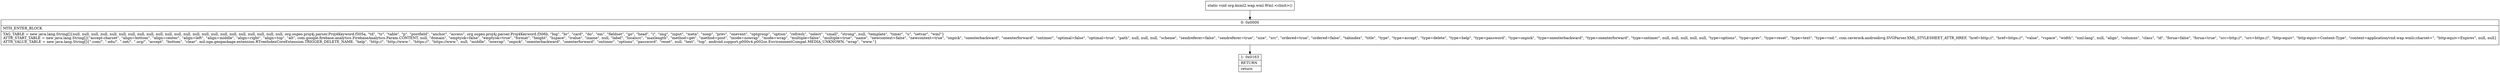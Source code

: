 digraph "CFG fororg.kxml2.wap.wml.Wml.\<clinit\>()V" {
Node_0 [shape=record,label="{0\:\ 0x0000|MTH_ENTER_BLOCK\l|TAG_TABLE = new java.lang.String[]\{null, null, null, null, null, null, null, null, null, null, null, null, null, null, null, null, null, null, null, null, null, null, null, org.osgeo.proj4j.parser.Proj4Keyword.f305a, \"td\", \"tr\", \"table\", \"p\", \"postfield\", \"anchor\", \"access\", org.osgeo.proj4j.parser.Proj4Keyword.f306b, \"big\", \"br\", \"card\", \"do\", \"em\", \"fieldset\", \"go\", \"head\", \"i\", \"img\", \"input\", \"meta\", \"noop\", \"prev\", \"onevent\", \"optgroup\", \"option\", \"refresh\", \"select\", \"small\", \"strong\", null, \"template\", \"timer\", \"u\", \"setvar\", \"wml\"\}\lATTR_START_TABLE = new java.lang.String[]\{\"accept\-charset\", \"align=bottom\", \"align=center\", \"align=left\", \"align=middle\", \"align=right\", \"align=top\", \"alt\", com.google.firebase.analytics.FirebaseAnalytics.Param.CONTENT, null, \"domain\", \"emptyok=false\", \"emptyok=true\", \"format\", \"height\", \"hspace\", \"ivalue\", \"iname\", null, \"label\", \"localsrc\", \"maxlength\", \"method=get\", \"method=post\", \"mode=nowrap\", \"mode=wrap\", \"multiple=false\", \"multiple=true\", \"name\", \"newcontext=false\", \"newcontext=true\", \"onpick\", \"onenterbackward\", \"onenterforward\", \"ontimer\", \"optimal=false\", \"optimal=true\", \"path\", null, null, null, \"scheme\", \"sendreferer=false\", \"sendreferer=true\", \"size\", \"src\", \"ordered=true\", \"ordered=false\", \"tabindex\", \"title\", \"type\", \"type=accept\", \"type=delete\", \"type=help\", \"type=password\", \"type=onpick\", \"type=onenterbackward\", \"type=onenterforward\", \"type=ontimer\", null, null, null, null, null, \"type=options\", \"type=prev\", \"type=reset\", \"type=text\", \"type=vnd.\", com.caverock.androidsvg.SVGParser.XML_STYLESHEET_ATTR_HREF, \"href=http:\/\/\", \"href=https:\/\/\", \"value\", \"vspace\", \"width\", \"xml:lang\", null, \"align\", \"columns\", \"class\", \"id\", \"forua=false\", \"forua=true\", \"src=http:\/\/\", \"src=https:\/\/\", \"http\-equiv\", \"http\-equiv=Content\-Type\", \"content=application\/vnd.wap.wmlc;charset=\", \"http\-equiv=Expires\", null, null\}\lATTR_VALUE_TABLE = new java.lang.String[]\{\".com\/\", \".edu\/\", \".net\/\", \".org\/\", \"accept\", \"bottom\", \"clear\", mil.nga.geopackage.extension.RTreeIndexCoreExtension.TRIGGER_DELETE_NAME, \"help\", \"http:\/\/\", \"http:\/\/www.\", \"https:\/\/\", \"https:\/\/www.\", null, \"middle\", \"nowrap\", \"onpick\", \"onenterbackward\", \"onenterforward\", \"ontimer\", \"options\", \"password\", \"reset\", null, \"text\", \"top\", android.support.p000v4.p002os.EnvironmentCompat.MEDIA_UNKNOWN, \"wrap\", \"www.\"\}\l}"];
Node_1 [shape=record,label="{1\:\ 0x0163|RETURN\l|return\l}"];
MethodNode[shape=record,label="{static void org.kxml2.wap.wml.Wml.\<clinit\>() }"];
MethodNode -> Node_0;
Node_0 -> Node_1;
}


